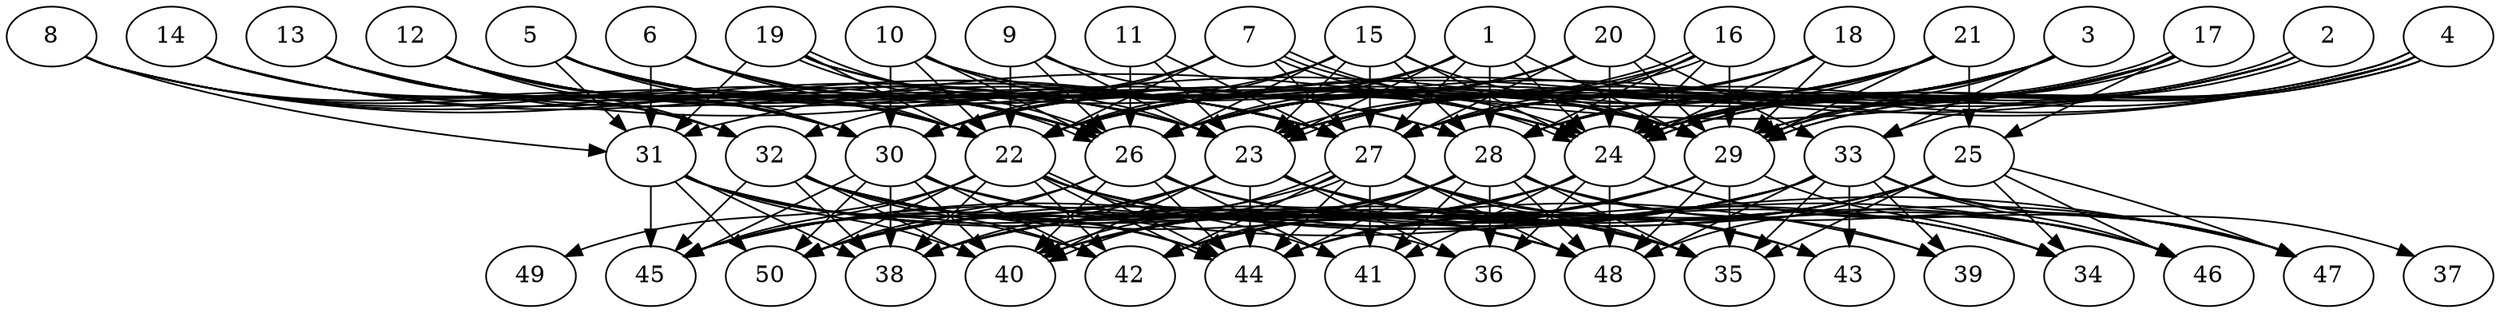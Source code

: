// DAG automatically generated by daggen at Tue Aug  6 16:32:29 2019
// ./daggen --dot -n 50 --ccr 0.5 --fat 0.8 --regular 0.5 --density 0.9 --mindata 5242880 --maxdata 52428800 
digraph G {
  1 [size="97847296", alpha="0.12", expect_size="48923648"] 
  1 -> 22 [size ="48923648"]
  1 -> 23 [size ="48923648"]
  1 -> 24 [size ="48923648"]
  1 -> 26 [size ="48923648"]
  1 -> 27 [size ="48923648"]
  1 -> 28 [size ="48923648"]
  1 -> 29 [size ="48923648"]
  1 -> 30 [size ="48923648"]
  2 [size="86185984", alpha="0.08", expect_size="43092992"] 
  2 -> 22 [size ="43092992"]
  2 -> 23 [size ="43092992"]
  2 -> 24 [size ="43092992"]
  2 -> 27 [size ="43092992"]
  2 -> 28 [size ="43092992"]
  2 -> 29 [size ="43092992"]
  2 -> 29 [size ="43092992"]
  3 [size="34398208", alpha="0.07", expect_size="17199104"] 
  3 -> 22 [size ="17199104"]
  3 -> 23 [size ="17199104"]
  3 -> 24 [size ="17199104"]
  3 -> 26 [size ="17199104"]
  3 -> 27 [size ="17199104"]
  3 -> 28 [size ="17199104"]
  3 -> 29 [size ="17199104"]
  3 -> 33 [size ="17199104"]
  4 [size="70492160", alpha="0.12", expect_size="35246080"] 
  4 -> 22 [size ="35246080"]
  4 -> 24 [size ="35246080"]
  4 -> 24 [size ="35246080"]
  4 -> 26 [size ="35246080"]
  4 -> 27 [size ="35246080"]
  4 -> 29 [size ="35246080"]
  4 -> 29 [size ="35246080"]
  4 -> 33 [size ="35246080"]
  5 [size="64010240", alpha="0.12", expect_size="32005120"] 
  5 -> 22 [size ="32005120"]
  5 -> 23 [size ="32005120"]
  5 -> 24 [size ="32005120"]
  5 -> 26 [size ="32005120"]
  5 -> 27 [size ="32005120"]
  5 -> 28 [size ="32005120"]
  5 -> 30 [size ="32005120"]
  5 -> 31 [size ="32005120"]
  6 [size="104175616", alpha="0.06", expect_size="52087808"] 
  6 -> 22 [size ="52087808"]
  6 -> 23 [size ="52087808"]
  6 -> 24 [size ="52087808"]
  6 -> 26 [size ="52087808"]
  6 -> 27 [size ="52087808"]
  6 -> 31 [size ="52087808"]
  7 [size="46997504", alpha="0.12", expect_size="23498752"] 
  7 -> 22 [size ="23498752"]
  7 -> 24 [size ="23498752"]
  7 -> 24 [size ="23498752"]
  7 -> 27 [size ="23498752"]
  7 -> 29 [size ="23498752"]
  7 -> 30 [size ="23498752"]
  7 -> 32 [size ="23498752"]
  8 [size="19525632", alpha="0.09", expect_size="9762816"] 
  8 -> 22 [size ="9762816"]
  8 -> 23 [size ="9762816"]
  8 -> 26 [size ="9762816"]
  8 -> 27 [size ="9762816"]
  8 -> 30 [size ="9762816"]
  8 -> 31 [size ="9762816"]
  9 [size="74713088", alpha="0.15", expect_size="37356544"] 
  9 -> 22 [size ="37356544"]
  9 -> 23 [size ="37356544"]
  9 -> 24 [size ="37356544"]
  9 -> 26 [size ="37356544"]
  10 [size="20908032", alpha="0.16", expect_size="10454016"] 
  10 -> 22 [size ="10454016"]
  10 -> 23 [size ="10454016"]
  10 -> 24 [size ="10454016"]
  10 -> 26 [size ="10454016"]
  10 -> 29 [size ="10454016"]
  10 -> 30 [size ="10454016"]
  11 [size="73422848", alpha="0.04", expect_size="36711424"] 
  11 -> 23 [size ="36711424"]
  11 -> 26 [size ="36711424"]
  11 -> 27 [size ="36711424"]
  12 [size="36227072", alpha="0.05", expect_size="18113536"] 
  12 -> 22 [size ="18113536"]
  12 -> 23 [size ="18113536"]
  12 -> 26 [size ="18113536"]
  12 -> 27 [size ="18113536"]
  12 -> 28 [size ="18113536"]
  12 -> 30 [size ="18113536"]
  12 -> 32 [size ="18113536"]
  13 [size="72960000", alpha="0.17", expect_size="36480000"] 
  13 -> 22 [size ="36480000"]
  13 -> 26 [size ="36480000"]
  13 -> 27 [size ="36480000"]
  13 -> 29 [size ="36480000"]
  13 -> 30 [size ="36480000"]
  13 -> 32 [size ="36480000"]
  14 [size="104058880", alpha="0.06", expect_size="52029440"] 
  14 -> 22 [size ="52029440"]
  14 -> 23 [size ="52029440"]
  14 -> 27 [size ="52029440"]
  14 -> 30 [size ="52029440"]
  14 -> 32 [size ="52029440"]
  15 [size="67608576", alpha="0.12", expect_size="33804288"] 
  15 -> 22 [size ="33804288"]
  15 -> 23 [size ="33804288"]
  15 -> 24 [size ="33804288"]
  15 -> 26 [size ="33804288"]
  15 -> 27 [size ="33804288"]
  15 -> 28 [size ="33804288"]
  15 -> 29 [size ="33804288"]
  15 -> 30 [size ="33804288"]
  16 [size="30978048", alpha="0.13", expect_size="15489024"] 
  16 -> 23 [size ="15489024"]
  16 -> 23 [size ="15489024"]
  16 -> 24 [size ="15489024"]
  16 -> 26 [size ="15489024"]
  16 -> 27 [size ="15489024"]
  16 -> 28 [size ="15489024"]
  16 -> 29 [size ="15489024"]
  17 [size="57137152", alpha="0.18", expect_size="28568576"] 
  17 -> 23 [size ="28568576"]
  17 -> 24 [size ="28568576"]
  17 -> 24 [size ="28568576"]
  17 -> 25 [size ="28568576"]
  17 -> 26 [size ="28568576"]
  17 -> 27 [size ="28568576"]
  17 -> 28 [size ="28568576"]
  17 -> 29 [size ="28568576"]
  17 -> 31 [size ="28568576"]
  18 [size="18757632", alpha="0.06", expect_size="9378816"] 
  18 -> 23 [size ="9378816"]
  18 -> 24 [size ="9378816"]
  18 -> 26 [size ="9378816"]
  18 -> 27 [size ="9378816"]
  18 -> 29 [size ="9378816"]
  19 [size="63006720", alpha="0.14", expect_size="31503360"] 
  19 -> 22 [size ="31503360"]
  19 -> 26 [size ="31503360"]
  19 -> 26 [size ="31503360"]
  19 -> 27 [size ="31503360"]
  19 -> 28 [size ="31503360"]
  19 -> 29 [size ="31503360"]
  19 -> 31 [size ="31503360"]
  20 [size="39434240", alpha="0.11", expect_size="19717120"] 
  20 -> 22 [size ="19717120"]
  20 -> 24 [size ="19717120"]
  20 -> 26 [size ="19717120"]
  20 -> 27 [size ="19717120"]
  20 -> 29 [size ="19717120"]
  20 -> 30 [size ="19717120"]
  20 -> 33 [size ="19717120"]
  21 [size="21946368", alpha="0.06", expect_size="10973184"] 
  21 -> 22 [size ="10973184"]
  21 -> 23 [size ="10973184"]
  21 -> 24 [size ="10973184"]
  21 -> 25 [size ="10973184"]
  21 -> 27 [size ="10973184"]
  21 -> 28 [size ="10973184"]
  21 -> 29 [size ="10973184"]
  21 -> 30 [size ="10973184"]
  22 [size="42233856", alpha="0.18", expect_size="21116928"] 
  22 -> 34 [size ="21116928"]
  22 -> 38 [size ="21116928"]
  22 -> 41 [size ="21116928"]
  22 -> 42 [size ="21116928"]
  22 -> 43 [size ="21116928"]
  22 -> 44 [size ="21116928"]
  22 -> 44 [size ="21116928"]
  22 -> 45 [size ="21116928"]
  22 -> 46 [size ="21116928"]
  22 -> 48 [size ="21116928"]
  22 -> 49 [size ="21116928"]
  22 -> 50 [size ="21116928"]
  23 [size="66148352", alpha="0.15", expect_size="33074176"] 
  23 -> 35 [size ="33074176"]
  23 -> 36 [size ="33074176"]
  23 -> 38 [size ="33074176"]
  23 -> 40 [size ="33074176"]
  23 -> 44 [size ="33074176"]
  23 -> 45 [size ="33074176"]
  23 -> 46 [size ="33074176"]
  23 -> 47 [size ="33074176"]
  23 -> 50 [size ="33074176"]
  24 [size="54038528", alpha="0.04", expect_size="27019264"] 
  24 -> 36 [size ="27019264"]
  24 -> 38 [size ="27019264"]
  24 -> 40 [size ="27019264"]
  24 -> 41 [size ="27019264"]
  24 -> 42 [size ="27019264"]
  24 -> 46 [size ="27019264"]
  24 -> 47 [size ="27019264"]
  24 -> 48 [size ="27019264"]
  24 -> 50 [size ="27019264"]
  25 [size="80881664", alpha="0.05", expect_size="40440832"] 
  25 -> 34 [size ="40440832"]
  25 -> 35 [size ="40440832"]
  25 -> 38 [size ="40440832"]
  25 -> 42 [size ="40440832"]
  25 -> 44 [size ="40440832"]
  25 -> 46 [size ="40440832"]
  25 -> 47 [size ="40440832"]
  25 -> 48 [size ="40440832"]
  26 [size="44914688", alpha="0.05", expect_size="22457344"] 
  26 -> 34 [size ="22457344"]
  26 -> 35 [size ="22457344"]
  26 -> 40 [size ="22457344"]
  26 -> 41 [size ="22457344"]
  26 -> 44 [size ="22457344"]
  26 -> 45 [size ="22457344"]
  26 -> 50 [size ="22457344"]
  27 [size="12281856", alpha="0.14", expect_size="6140928"] 
  27 -> 35 [size ="6140928"]
  27 -> 40 [size ="6140928"]
  27 -> 40 [size ="6140928"]
  27 -> 41 [size ="6140928"]
  27 -> 42 [size ="6140928"]
  27 -> 43 [size ="6140928"]
  27 -> 44 [size ="6140928"]
  27 -> 46 [size ="6140928"]
  27 -> 48 [size ="6140928"]
  27 -> 50 [size ="6140928"]
  28 [size="97703936", alpha="0.04", expect_size="48851968"] 
  28 -> 35 [size ="48851968"]
  28 -> 36 [size ="48851968"]
  28 -> 38 [size ="48851968"]
  28 -> 39 [size ="48851968"]
  28 -> 40 [size ="48851968"]
  28 -> 41 [size ="48851968"]
  28 -> 42 [size ="48851968"]
  28 -> 44 [size ="48851968"]
  28 -> 45 [size ="48851968"]
  28 -> 47 [size ="48851968"]
  28 -> 48 [size ="48851968"]
  29 [size="31739904", alpha="0.08", expect_size="15869952"] 
  29 -> 34 [size ="15869952"]
  29 -> 35 [size ="15869952"]
  29 -> 40 [size ="15869952"]
  29 -> 42 [size ="15869952"]
  29 -> 44 [size ="15869952"]
  29 -> 45 [size ="15869952"]
  29 -> 48 [size ="15869952"]
  30 [size="97024000", alpha="0.14", expect_size="48512000"] 
  30 -> 36 [size ="48512000"]
  30 -> 38 [size ="48512000"]
  30 -> 40 [size ="48512000"]
  30 -> 42 [size ="48512000"]
  30 -> 45 [size ="48512000"]
  30 -> 47 [size ="48512000"]
  30 -> 48 [size ="48512000"]
  30 -> 50 [size ="48512000"]
  31 [size="53872640", alpha="0.13", expect_size="26936320"] 
  31 -> 35 [size ="26936320"]
  31 -> 38 [size ="26936320"]
  31 -> 40 [size ="26936320"]
  31 -> 42 [size ="26936320"]
  31 -> 44 [size ="26936320"]
  31 -> 45 [size ="26936320"]
  31 -> 48 [size ="26936320"]
  31 -> 50 [size ="26936320"]
  32 [size="84023296", alpha="0.18", expect_size="42011648"] 
  32 -> 35 [size ="42011648"]
  32 -> 38 [size ="42011648"]
  32 -> 39 [size ="42011648"]
  32 -> 40 [size ="42011648"]
  32 -> 42 [size ="42011648"]
  32 -> 44 [size ="42011648"]
  32 -> 45 [size ="42011648"]
  32 -> 48 [size ="42011648"]
  33 [size="74428416", alpha="0.16", expect_size="37214208"] 
  33 -> 35 [size ="37214208"]
  33 -> 37 [size ="37214208"]
  33 -> 38 [size ="37214208"]
  33 -> 39 [size ="37214208"]
  33 -> 40 [size ="37214208"]
  33 -> 43 [size ="37214208"]
  33 -> 44 [size ="37214208"]
  33 -> 45 [size ="37214208"]
  33 -> 46 [size ="37214208"]
  33 -> 47 [size ="37214208"]
  33 -> 48 [size ="37214208"]
  33 -> 50 [size ="37214208"]
  34 [size="49004544", alpha="0.14", expect_size="24502272"] 
  35 [size="67758080", alpha="0.04", expect_size="33879040"] 
  36 [size="89843712", alpha="0.18", expect_size="44921856"] 
  37 [size="20207616", alpha="0.02", expect_size="10103808"] 
  38 [size="84105216", alpha="0.08", expect_size="42052608"] 
  39 [size="101832704", alpha="0.06", expect_size="50916352"] 
  40 [size="43247616", alpha="0.09", expect_size="21623808"] 
  41 [size="13144064", alpha="0.14", expect_size="6572032"] 
  42 [size="74465280", alpha="0.07", expect_size="37232640"] 
  43 [size="64204800", alpha="0.11", expect_size="32102400"] 
  44 [size="44840960", alpha="0.05", expect_size="22420480"] 
  45 [size="15577088", alpha="0.13", expect_size="7788544"] 
  46 [size="33531904", alpha="0.09", expect_size="16765952"] 
  47 [size="24832000", alpha="0.05", expect_size="12416000"] 
  48 [size="36126720", alpha="0.19", expect_size="18063360"] 
  49 [size="75689984", alpha="0.18", expect_size="37844992"] 
  50 [size="101670912", alpha="0.15", expect_size="50835456"] 
}
